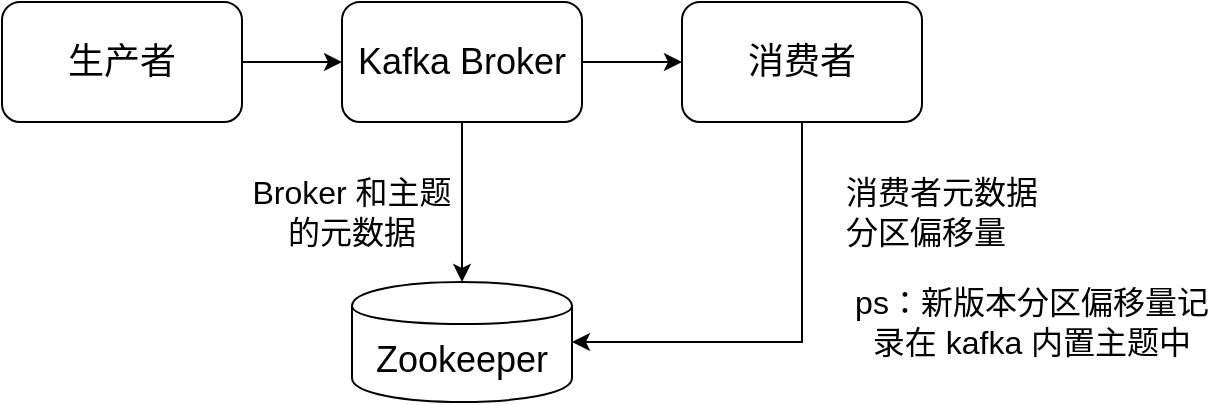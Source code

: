 <mxfile version="12.5.3" type="device"><diagram id="vd5hFnAQWYzP96bVkyqg" name="第 1 页"><mxGraphModel dx="1106" dy="820" grid="1" gridSize="10" guides="1" tooltips="1" connect="1" arrows="1" fold="1" page="1" pageScale="1" pageWidth="827" pageHeight="1169" math="0" shadow="0"><root><mxCell id="0"/><mxCell id="1" parent="0"/><mxCell id="h2f768ZMo96wQSXzfXIa-5" style="edgeStyle=orthogonalEdgeStyle;rounded=0;orthogonalLoop=1;jettySize=auto;html=1;entryX=0;entryY=0.5;entryDx=0;entryDy=0;" edge="1" parent="1" source="h2f768ZMo96wQSXzfXIa-1" target="h2f768ZMo96wQSXzfXIa-2"><mxGeometry relative="1" as="geometry"/></mxCell><mxCell id="h2f768ZMo96wQSXzfXIa-1" value="&lt;font style=&quot;font-size: 18px&quot;&gt;生产者&lt;/font&gt;" style="rounded=1;whiteSpace=wrap;html=1;" vertex="1" parent="1"><mxGeometry x="110" y="250" width="120" height="60" as="geometry"/></mxCell><mxCell id="h2f768ZMo96wQSXzfXIa-6" style="edgeStyle=orthogonalEdgeStyle;rounded=0;orthogonalLoop=1;jettySize=auto;html=1;exitX=1;exitY=0.5;exitDx=0;exitDy=0;entryX=0;entryY=0.5;entryDx=0;entryDy=0;" edge="1" parent="1" source="h2f768ZMo96wQSXzfXIa-2" target="h2f768ZMo96wQSXzfXIa-3"><mxGeometry relative="1" as="geometry"/></mxCell><mxCell id="h2f768ZMo96wQSXzfXIa-7" style="edgeStyle=orthogonalEdgeStyle;rounded=0;orthogonalLoop=1;jettySize=auto;html=1;entryX=0.5;entryY=0;entryDx=0;entryDy=0;" edge="1" parent="1" source="h2f768ZMo96wQSXzfXIa-2" target="h2f768ZMo96wQSXzfXIa-4"><mxGeometry relative="1" as="geometry"/></mxCell><mxCell id="h2f768ZMo96wQSXzfXIa-2" value="&lt;span style=&quot;font-size: 18px&quot;&gt;Kafka Broker&lt;/span&gt;" style="rounded=1;whiteSpace=wrap;html=1;" vertex="1" parent="1"><mxGeometry x="280" y="250" width="120" height="60" as="geometry"/></mxCell><mxCell id="h2f768ZMo96wQSXzfXIa-9" style="edgeStyle=orthogonalEdgeStyle;rounded=0;orthogonalLoop=1;jettySize=auto;html=1;exitX=0.5;exitY=1;exitDx=0;exitDy=0;entryX=1;entryY=0.5;entryDx=0;entryDy=0;" edge="1" parent="1" source="h2f768ZMo96wQSXzfXIa-3" target="h2f768ZMo96wQSXzfXIa-4"><mxGeometry relative="1" as="geometry"/></mxCell><mxCell id="h2f768ZMo96wQSXzfXIa-3" value="&lt;span style=&quot;font-size: 18px&quot;&gt;消费者&lt;/span&gt;" style="rounded=1;whiteSpace=wrap;html=1;" vertex="1" parent="1"><mxGeometry x="450" y="250" width="120" height="60" as="geometry"/></mxCell><mxCell id="h2f768ZMo96wQSXzfXIa-4" value="&lt;font style=&quot;font-size: 18px&quot;&gt;Zookeeper&lt;/font&gt;" style="shape=cylinder;whiteSpace=wrap;html=1;boundedLbl=1;backgroundOutline=1;" vertex="1" parent="1"><mxGeometry x="285" y="390" width="110" height="60" as="geometry"/></mxCell><mxCell id="h2f768ZMo96wQSXzfXIa-8" value="&lt;font style=&quot;font-size: 16px&quot;&gt;Broker 和主题的元数据&lt;/font&gt;" style="text;html=1;strokeColor=none;fillColor=none;align=center;verticalAlign=middle;whiteSpace=wrap;rounded=0;" vertex="1" parent="1"><mxGeometry x="230" y="330" width="110" height="50" as="geometry"/></mxCell><mxCell id="h2f768ZMo96wQSXzfXIa-10" value="&lt;font style=&quot;font-size: 16px&quot;&gt;消费者元数据&lt;br&gt;分区偏移量&lt;/font&gt;" style="text;html=1;strokeColor=none;fillColor=none;align=left;verticalAlign=middle;whiteSpace=wrap;rounded=0;" vertex="1" parent="1"><mxGeometry x="530" y="330" width="110" height="50" as="geometry"/></mxCell><mxCell id="h2f768ZMo96wQSXzfXIa-11" value="&lt;font style=&quot;font-size: 16px&quot;&gt;ps：新版本分区偏移量记录在 kafka 内置主题中&lt;/font&gt;" style="text;html=1;strokeColor=none;fillColor=none;align=center;verticalAlign=middle;whiteSpace=wrap;rounded=0;" vertex="1" parent="1"><mxGeometry x="530" y="380" width="190" height="60" as="geometry"/></mxCell></root></mxGraphModel></diagram></mxfile>